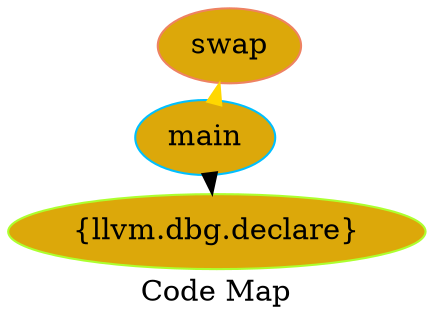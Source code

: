 digraph "Code Map" {
	label="Code Map";
	size="11,11";
	layout=neato;
	overlap=false;
	splines=true;
	pack=true;
	start="random";
	sep=0.1;

	edge [len=2];

	node[shape=oval,style=filled,fillcolor="#DCA80A"];
	Node0x7fffc49cb4c0 [sides=9, distortion="0.936354", orientation=28, skew="-0.126818",style=filled, color=salmon2,label="swap"]; 
	Node0x7fffc49cb9d0 [sides=5, distortion="0.238792", orientation=11, skew="0.995935",style=filled, color=deepskyblue, label="main"];
	Node0x7fffc49cb9d0 -> Node0x7fffc49cb4c0[color=gold1];
	Node0x7fffc49cb950 [distortion="0.039386", orientation=2, skew="-0.461120",style=filled, color=greenyellow,label="{llvm.dbg.declare}"];
	Node0x7fffc49cb9d0 -> Node0x7fffc49cb950[color=black];
}
